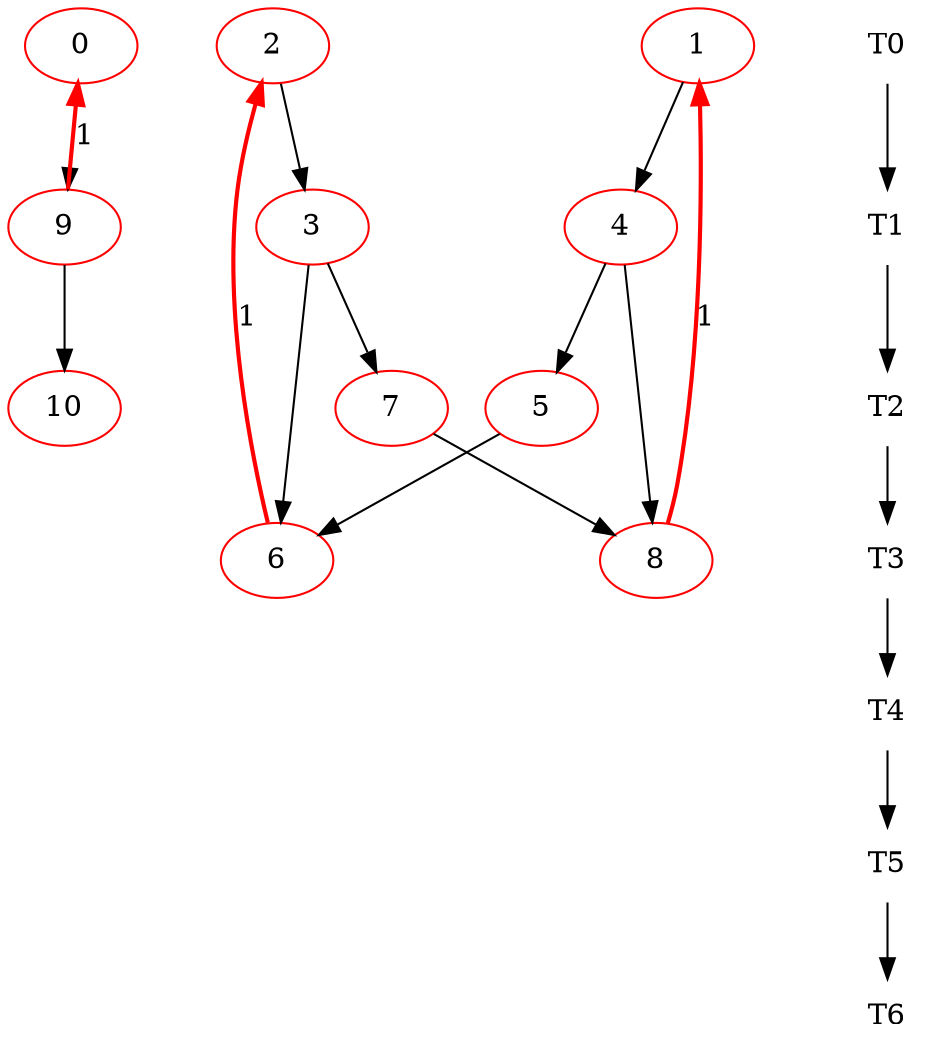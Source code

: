 digraph ASAP { 
{
0 [color=red ];

1 [color=red ];

2 [color=red ];

3 [color=red ];

4 [color=red ];

5 [color=red ];

6 [color=red ];

7 [color=red ];

8 [color=red ];

9 [color=red ];

10 [color=red ];
9 -> 0 [style=bold, color=red, label=1] 
8 -> 1 [style=bold, color=red, label=1] 
6 -> 2 [style=bold, color=red, label=1] 
2 -> 3
1 -> 4
4 -> 5
5 -> 6
3 -> 6
3 -> 7
4 -> 8
7 -> 8
0 -> 9
9 -> 10

}

{
 node [shape=plaintext]; 
 T0  -> T1 -> T2 -> T3 -> T4 -> T5 -> T6;
}{ rank = source; 
T0;
 }; 
{ rank = same; 
0; 1; 2; T0;
 }; 
{ rank = same; 
3; 4; 9; T1;
 }; 
{ rank = same; 
5; 7; 10; T2;
 }; 
{ rank = same; 
6; 8; T3;
 }; 
{ rank = same; 

 }; 
{ rank = same; 

 }; 
{ rank = same; 

 }; 

}